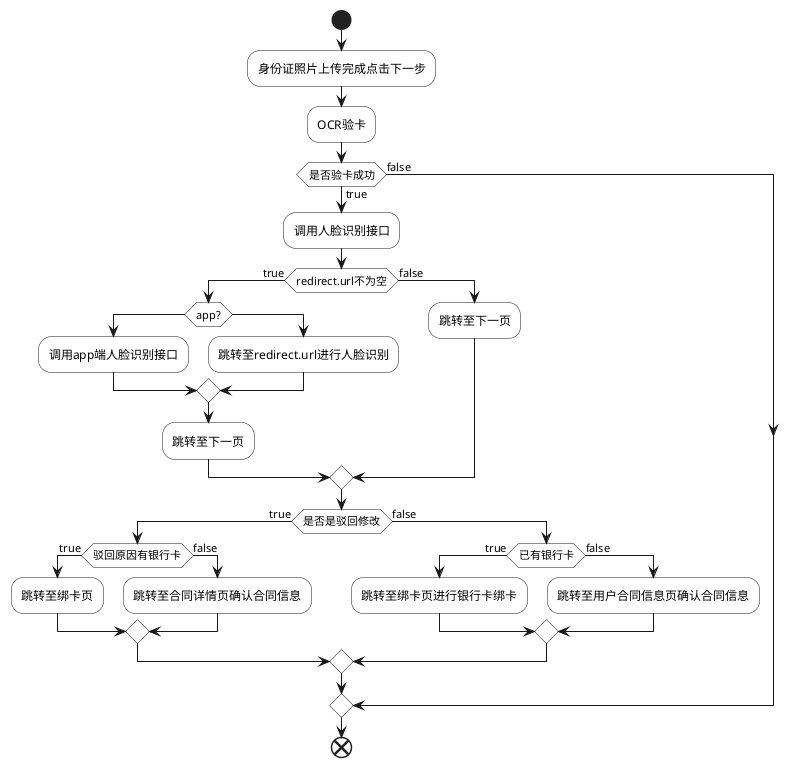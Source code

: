 @startuml 租房OCR
skinparam handwritten true;
skinparam backgroundColor #FFFFFF;
skinparam activityBackgroundColor #FFFFFF;
start
:身份证照片上传完成点击下一步;
:OCR验卡;
if (是否验卡成功) then(true)
  :调用人脸识别接口;
  if (redirect.url不为空) then(true)
    if (app?)
      :调用app端人脸识别接口;
    else
      :跳转至redirect.url进行人脸识别;
    endif
      :跳转至下一页;
  else (false)
    :跳转至下一页;
  endif
  if (是否是驳回修改) then(true)
    if (驳回原因有银行卡) then(true)
      :跳转至绑卡页;
    else (false)
      :跳转至合同详情页确认合同信息;
    endif
  else (false)
    if (已有银行卡) then(true)
      :跳转至绑卡页进行银行卡绑卡;
    else (false)
      :跳转至用户合同信息页确认合同信息;
    endif
  endif
else (false)
endif
end
@enduml
